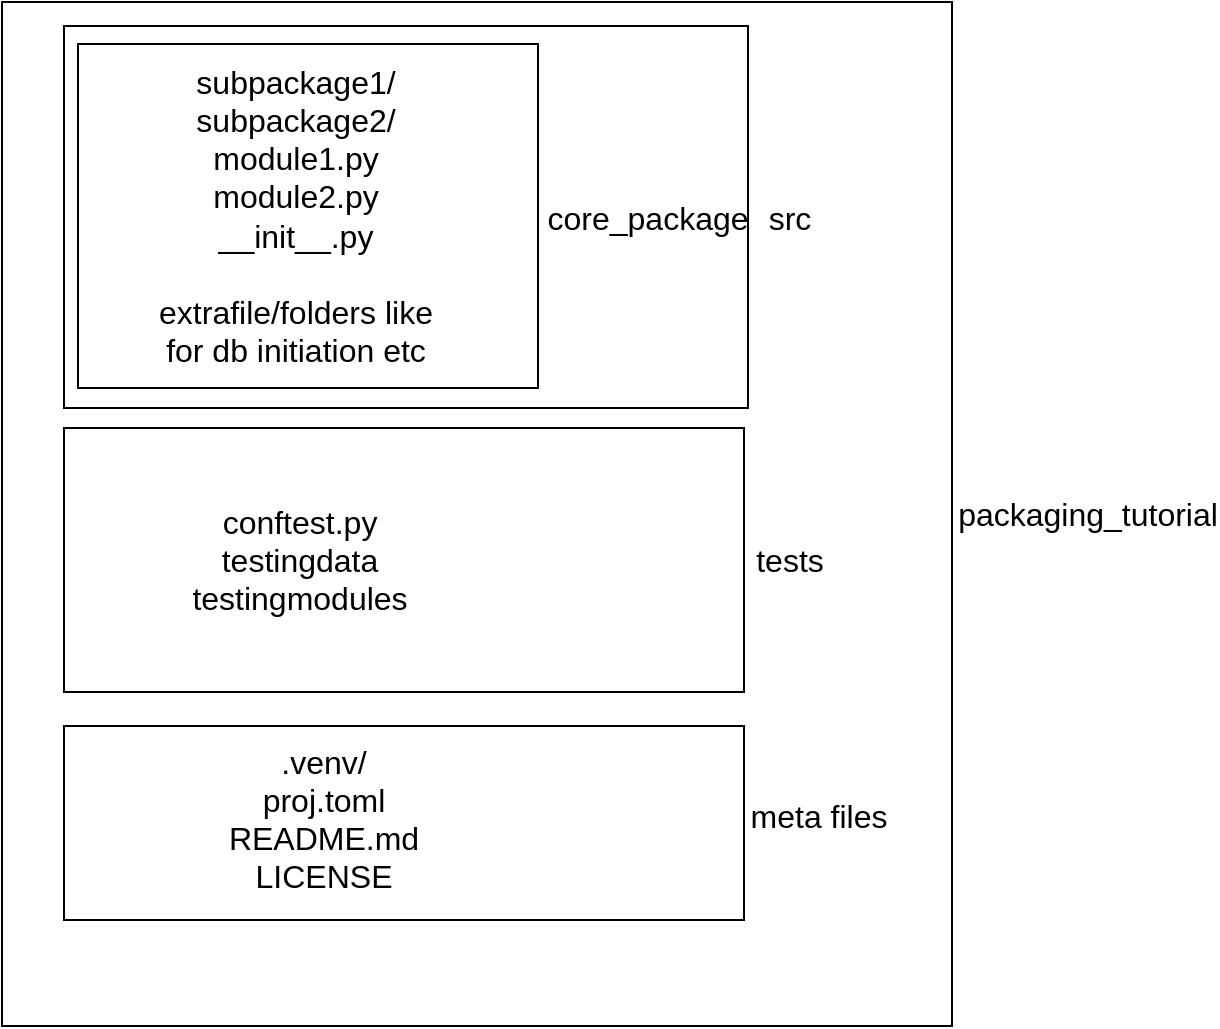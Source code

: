 <mxfile version="22.1.18" type="github">
  <diagram name="Page-1" id="3FGamRi0_vUj3R_QOQM6">
    <mxGraphModel dx="1308" dy="919" grid="0" gridSize="10" guides="1" tooltips="1" connect="1" arrows="1" fold="1" page="0" pageScale="1" pageWidth="850" pageHeight="1100" math="0" shadow="0">
      <root>
        <mxCell id="0" />
        <mxCell id="1" parent="0" />
        <mxCell id="AynQN2v8Zedfy5oqiMx1-1" value="" style="rounded=0;whiteSpace=wrap;html=1;fontSize=16;" vertex="1" parent="1">
          <mxGeometry x="-194" y="-54" width="475" height="512" as="geometry" />
        </mxCell>
        <mxCell id="AynQN2v8Zedfy5oqiMx1-2" value="&lt;div&gt;packaging_tutorial&lt;/div&gt;" style="text;strokeColor=none;fillColor=none;html=1;align=center;verticalAlign=middle;whiteSpace=wrap;rounded=0;fontSize=16;" vertex="1" parent="1">
          <mxGeometry x="319" y="187" width="60" height="30" as="geometry" />
        </mxCell>
        <mxCell id="AynQN2v8Zedfy5oqiMx1-3" value="" style="rounded=0;whiteSpace=wrap;html=1;fontSize=16;" vertex="1" parent="1">
          <mxGeometry x="-163" y="-42" width="342" height="191" as="geometry" />
        </mxCell>
        <mxCell id="AynQN2v8Zedfy5oqiMx1-4" value="&lt;div&gt;src&lt;/div&gt;" style="text;strokeColor=none;fillColor=none;html=1;align=center;verticalAlign=middle;whiteSpace=wrap;rounded=0;fontSize=16;" vertex="1" parent="1">
          <mxGeometry x="170" y="38.5" width="60" height="30" as="geometry" />
        </mxCell>
        <mxCell id="AynQN2v8Zedfy5oqiMx1-6" value="" style="rounded=0;whiteSpace=wrap;html=1;fontSize=16;" vertex="1" parent="1">
          <mxGeometry x="-163" y="159" width="340" height="132" as="geometry" />
        </mxCell>
        <mxCell id="AynQN2v8Zedfy5oqiMx1-7" value="tests" style="text;strokeColor=none;fillColor=none;html=1;align=center;verticalAlign=middle;whiteSpace=wrap;rounded=0;fontSize=16;" vertex="1" parent="1">
          <mxGeometry x="170" y="210" width="60" height="30" as="geometry" />
        </mxCell>
        <mxCell id="AynQN2v8Zedfy5oqiMx1-8" value="" style="rounded=0;whiteSpace=wrap;html=1;fontSize=16;" vertex="1" parent="1">
          <mxGeometry x="-163" y="308" width="340" height="97" as="geometry" />
        </mxCell>
        <mxCell id="AynQN2v8Zedfy5oqiMx1-9" value="&lt;div&gt;meta files&lt;/div&gt;" style="text;strokeColor=none;fillColor=none;html=1;align=center;verticalAlign=middle;whiteSpace=wrap;rounded=0;fontSize=16;" vertex="1" parent="1">
          <mxGeometry x="170" y="338" width="89" height="30" as="geometry" />
        </mxCell>
        <mxCell id="AynQN2v8Zedfy5oqiMx1-10" style="edgeStyle=none;curved=1;rounded=0;orthogonalLoop=1;jettySize=auto;html=1;entryX=1;entryY=0.5;entryDx=0;entryDy=0;fontSize=12;startSize=8;endSize=8;" edge="1" parent="1" source="AynQN2v8Zedfy5oqiMx1-9" target="AynQN2v8Zedfy5oqiMx1-9">
          <mxGeometry relative="1" as="geometry" />
        </mxCell>
        <mxCell id="AynQN2v8Zedfy5oqiMx1-12" value="&lt;div&gt;.venv/&lt;/div&gt;&lt;div&gt;proj.toml&lt;/div&gt;&lt;div&gt;README.md&lt;/div&gt;&lt;div&gt;LICENSE&lt;/div&gt;&lt;div&gt;&lt;br&gt;&lt;/div&gt;" style="text;strokeColor=none;fillColor=none;html=1;align=center;verticalAlign=middle;whiteSpace=wrap;rounded=0;fontSize=16;" vertex="1" parent="1">
          <mxGeometry x="-131" y="329" width="196" height="69" as="geometry" />
        </mxCell>
        <mxCell id="AynQN2v8Zedfy5oqiMx1-13" value="" style="rounded=0;whiteSpace=wrap;html=1;fontSize=16;" vertex="1" parent="1">
          <mxGeometry x="-156" y="-33" width="230" height="172" as="geometry" />
        </mxCell>
        <mxCell id="AynQN2v8Zedfy5oqiMx1-14" value="core_package" style="text;strokeColor=none;fillColor=none;html=1;align=center;verticalAlign=middle;whiteSpace=wrap;rounded=0;fontSize=16;" vertex="1" parent="1">
          <mxGeometry x="99" y="38.5" width="60" height="30" as="geometry" />
        </mxCell>
        <mxCell id="AynQN2v8Zedfy5oqiMx1-15" value="&lt;div&gt;subpackage1/&lt;/div&gt;&lt;div&gt;subpackage2/&lt;/div&gt;&lt;div&gt;module1.py&lt;/div&gt;&lt;div&gt;module2.py&lt;/div&gt;&lt;div&gt;__init__.py&lt;/div&gt;&lt;div&gt;&lt;br&gt;&lt;/div&gt;&lt;div&gt;extrafile/folders like for db initiation etc&lt;br&gt;&lt;/div&gt;" style="text;strokeColor=none;fillColor=none;html=1;align=center;verticalAlign=middle;whiteSpace=wrap;rounded=0;fontSize=16;" vertex="1" parent="1">
          <mxGeometry x="-122" y="-27" width="150" height="159" as="geometry" />
        </mxCell>
        <mxCell id="AynQN2v8Zedfy5oqiMx1-16" value="&lt;div&gt;conftest.py&lt;/div&gt;&lt;div&gt;testingdata&lt;/div&gt;&lt;div&gt;testingmodules&lt;br&gt;&lt;/div&gt;" style="text;strokeColor=none;fillColor=none;html=1;align=center;verticalAlign=middle;whiteSpace=wrap;rounded=0;fontSize=16;" vertex="1" parent="1">
          <mxGeometry x="-104" y="177" width="118" height="96" as="geometry" />
        </mxCell>
      </root>
    </mxGraphModel>
  </diagram>
</mxfile>

